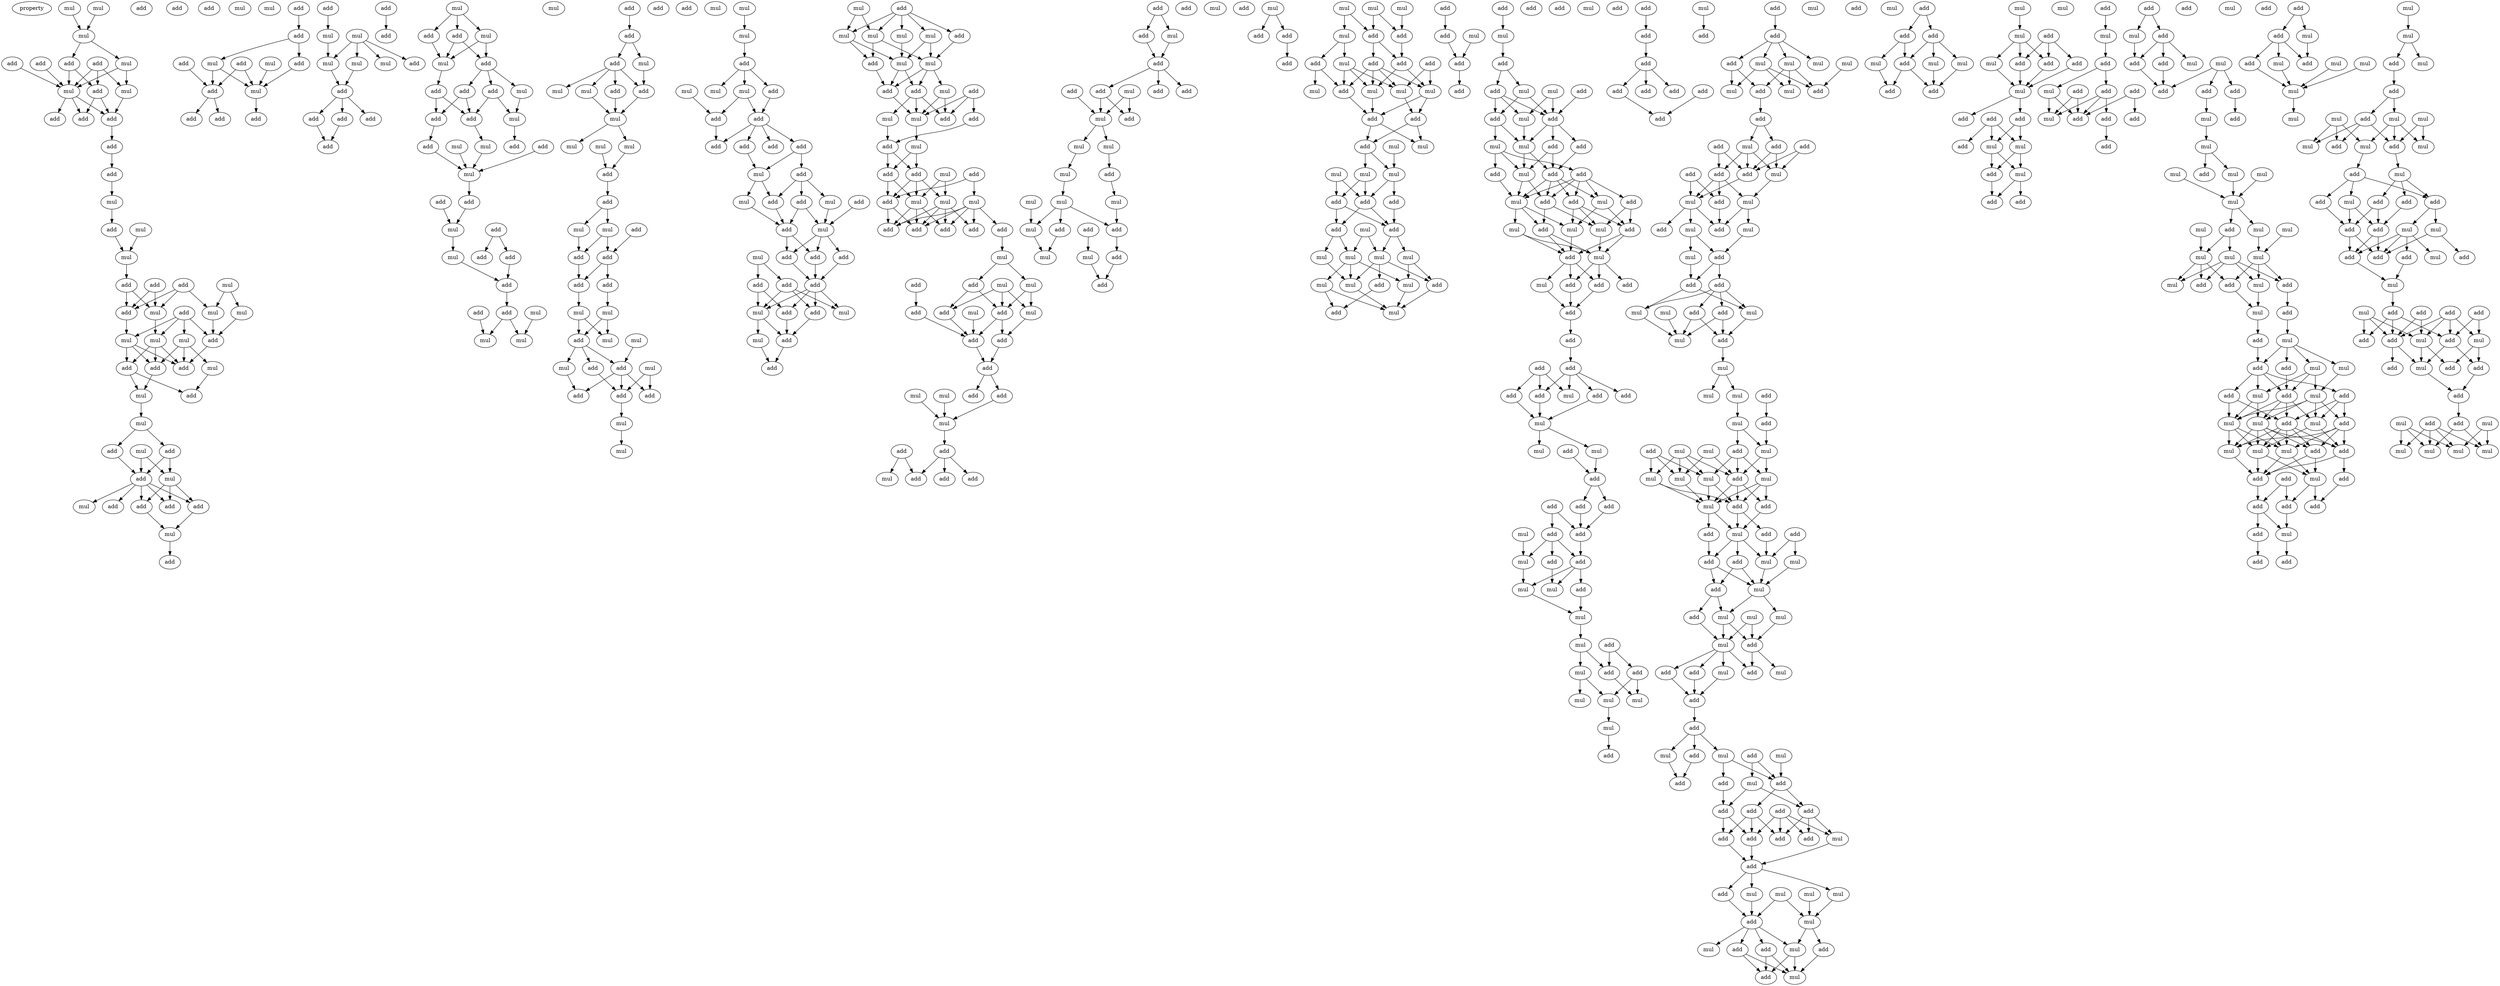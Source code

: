 digraph {
    node [fontcolor=black]
    property [mul=2,lf=1.6]
    0 [ label = mul ];
    1 [ label = mul ];
    2 [ label = mul ];
    3 [ label = add ];
    4 [ label = mul ];
    5 [ label = add ];
    6 [ label = add ];
    7 [ label = add ];
    8 [ label = mul ];
    9 [ label = mul ];
    10 [ label = add ];
    11 [ label = add ];
    12 [ label = add ];
    13 [ label = add ];
    14 [ label = add ];
    15 [ label = add ];
    16 [ label = add ];
    17 [ label = add ];
    18 [ label = add ];
    19 [ label = mul ];
    20 [ label = add ];
    21 [ label = mul ];
    22 [ label = mul ];
    23 [ label = mul ];
    24 [ label = add ];
    25 [ label = mul ];
    26 [ label = add ];
    27 [ label = add ];
    28 [ label = mul ];
    29 [ label = add ];
    30 [ label = mul ];
    31 [ label = add ];
    32 [ label = mul ];
    33 [ label = mul ];
    34 [ label = add ];
    35 [ label = mul ];
    36 [ label = mul ];
    37 [ label = mul ];
    38 [ label = add ];
    39 [ label = add ];
    40 [ label = add ];
    41 [ label = mul ];
    42 [ label = add ];
    43 [ label = mul ];
    44 [ label = add ];
    45 [ label = add ];
    46 [ label = mul ];
    47 [ label = mul ];
    48 [ label = add ];
    49 [ label = add ];
    50 [ label = add ];
    51 [ label = add ];
    52 [ label = mul ];
    53 [ label = add ];
    54 [ label = mul ];
    55 [ label = add ];
    56 [ label = mul ];
    57 [ label = add ];
    58 [ label = add ];
    59 [ label = add ];
    60 [ label = add ];
    61 [ label = mul ];
    62 [ label = mul ];
    63 [ label = add ];
    64 [ label = add ];
    65 [ label = mul ];
    66 [ label = add ];
    67 [ label = add ];
    68 [ label = add ];
    69 [ label = add ];
    70 [ label = mul ];
    71 [ label = mul ];
    72 [ label = mul ];
    73 [ label = mul ];
    74 [ label = mul ];
    75 [ label = add ];
    76 [ label = add ];
    77 [ label = add ];
    78 [ label = add ];
    79 [ label = add ];
    80 [ label = add ];
    81 [ label = add ];
    82 [ label = mul ];
    83 [ label = add ];
    84 [ label = mul ];
    85 [ label = add ];
    86 [ label = mul ];
    87 [ label = add ];
    88 [ label = add ];
    89 [ label = mul ];
    90 [ label = add ];
    91 [ label = add ];
    92 [ label = add ];
    93 [ label = mul ];
    94 [ label = add ];
    95 [ label = mul ];
    96 [ label = add ];
    97 [ label = add ];
    98 [ label = mul ];
    99 [ label = add ];
    100 [ label = add ];
    101 [ label = mul ];
    102 [ label = mul ];
    103 [ label = add ];
    104 [ label = add ];
    105 [ label = mul ];
    106 [ label = add ];
    107 [ label = add ];
    108 [ label = add ];
    109 [ label = mul ];
    110 [ label = add ];
    111 [ label = add ];
    112 [ label = add ];
    113 [ label = mul ];
    114 [ label = mul ];
    115 [ label = mul ];
    116 [ label = add ];
    117 [ label = add ];
    118 [ label = add ];
    119 [ label = mul ];
    120 [ label = add ];
    121 [ label = add ];
    122 [ label = mul ];
    123 [ label = mul ];
    124 [ label = mul ];
    125 [ label = mul ];
    126 [ label = mul ];
    127 [ label = mul ];
    128 [ label = add ];
    129 [ label = add ];
    130 [ label = add ];
    131 [ label = mul ];
    132 [ label = add ];
    133 [ label = mul ];
    134 [ label = add ];
    135 [ label = add ];
    136 [ label = add ];
    137 [ label = add ];
    138 [ label = mul ];
    139 [ label = mul ];
    140 [ label = add ];
    141 [ label = mul ];
    142 [ label = mul ];
    143 [ label = mul ];
    144 [ label = add ];
    145 [ label = mul ];
    146 [ label = add ];
    147 [ label = add ];
    148 [ label = add ];
    149 [ label = add ];
    150 [ label = mul ];
    151 [ label = mul ];
    152 [ label = add ];
    153 [ label = mul ];
    154 [ label = mul ];
    155 [ label = mul ];
    156 [ label = add ];
    157 [ label = mul ];
    158 [ label = mul ];
    159 [ label = mul ];
    160 [ label = add ];
    161 [ label = add ];
    162 [ label = add ];
    163 [ label = add ];
    164 [ label = add ];
    165 [ label = add ];
    166 [ label = add ];
    167 [ label = mul ];
    168 [ label = add ];
    169 [ label = add ];
    170 [ label = add ];
    171 [ label = mul ];
    172 [ label = mul ];
    173 [ label = add ];
    174 [ label = add ];
    175 [ label = mul ];
    176 [ label = add ];
    177 [ label = add ];
    178 [ label = add ];
    179 [ label = mul ];
    180 [ label = add ];
    181 [ label = add ];
    182 [ label = add ];
    183 [ label = add ];
    184 [ label = add ];
    185 [ label = mul ];
    186 [ label = mul ];
    187 [ label = mul ];
    188 [ label = add ];
    189 [ label = add ];
    190 [ label = mul ];
    191 [ label = add ];
    192 [ label = mul ];
    193 [ label = mul ];
    194 [ label = add ];
    195 [ label = mul ];
    196 [ label = mul ];
    197 [ label = mul ];
    198 [ label = add ];
    199 [ label = mul ];
    200 [ label = add ];
    201 [ label = add ];
    202 [ label = add ];
    203 [ label = mul ];
    204 [ label = mul ];
    205 [ label = mul ];
    206 [ label = add ];
    207 [ label = add ];
    208 [ label = add ];
    209 [ label = mul ];
    210 [ label = add ];
    211 [ label = mul ];
    212 [ label = add ];
    213 [ label = add ];
    214 [ label = mul ];
    215 [ label = mul ];
    216 [ label = mul ];
    217 [ label = add ];
    218 [ label = add ];
    219 [ label = add ];
    220 [ label = add ];
    221 [ label = add ];
    222 [ label = add ];
    223 [ label = mul ];
    224 [ label = mul ];
    225 [ label = add ];
    226 [ label = mul ];
    227 [ label = add ];
    228 [ label = add ];
    229 [ label = add ];
    230 [ label = add ];
    231 [ label = mul ];
    232 [ label = mul ];
    233 [ label = add ];
    234 [ label = add ];
    235 [ label = add ];
    236 [ label = mul ];
    237 [ label = add ];
    238 [ label = mul ];
    239 [ label = add ];
    240 [ label = mul ];
    241 [ label = add ];
    242 [ label = add ];
    243 [ label = mul ];
    244 [ label = add ];
    245 [ label = add ];
    246 [ label = add ];
    247 [ label = add ];
    248 [ label = add ];
    249 [ label = mul ];
    250 [ label = add ];
    251 [ label = add ];
    252 [ label = add ];
    253 [ label = add ];
    254 [ label = mul ];
    255 [ label = add ];
    256 [ label = mul ];
    257 [ label = add ];
    258 [ label = mul ];
    259 [ label = add ];
    260 [ label = mul ];
    261 [ label = mul ];
    262 [ label = add ];
    263 [ label = mul ];
    264 [ label = mul ];
    265 [ label = mul ];
    266 [ label = mul ];
    267 [ label = mul ];
    268 [ label = add ];
    269 [ label = add ];
    270 [ label = add ];
    271 [ label = mul ];
    272 [ label = add ];
    273 [ label = mul ];
    274 [ label = add ];
    275 [ label = add ];
    276 [ label = mul ];
    277 [ label = add ];
    278 [ label = add ];
    279 [ label = add ];
    280 [ label = mul ];
    281 [ label = mul ];
    282 [ label = mul ];
    283 [ label = mul ];
    284 [ label = add ];
    285 [ label = add ];
    286 [ label = add ];
    287 [ label = add ];
    288 [ label = mul ];
    289 [ label = add ];
    290 [ label = add ];
    291 [ label = mul ];
    292 [ label = mul ];
    293 [ label = mul ];
    294 [ label = add ];
    295 [ label = mul ];
    296 [ label = add ];
    297 [ label = add ];
    298 [ label = mul ];
    299 [ label = mul ];
    300 [ label = add ];
    301 [ label = mul ];
    302 [ label = mul ];
    303 [ label = mul ];
    304 [ label = add ];
    305 [ label = add ];
    306 [ label = add ];
    307 [ label = add ];
    308 [ label = add ];
    309 [ label = mul ];
    310 [ label = mul ];
    311 [ label = mul ];
    312 [ label = mul ];
    313 [ label = mul ];
    314 [ label = add ];
    315 [ label = mul ];
    316 [ label = add ];
    317 [ label = mul ];
    318 [ label = mul ];
    319 [ label = add ];
    320 [ label = mul ];
    321 [ label = add ];
    322 [ label = add ];
    323 [ label = mul ];
    324 [ label = add ];
    325 [ label = add ];
    326 [ label = add ];
    327 [ label = mul ];
    328 [ label = add ];
    329 [ label = add ];
    330 [ label = add ];
    331 [ label = mul ];
    332 [ label = mul ];
    333 [ label = add ];
    334 [ label = add ];
    335 [ label = add ];
    336 [ label = mul ];
    337 [ label = add ];
    338 [ label = mul ];
    339 [ label = mul ];
    340 [ label = add ];
    341 [ label = add ];
    342 [ label = add ];
    343 [ label = add ];
    344 [ label = mul ];
    345 [ label = add ];
    346 [ label = add ];
    347 [ label = add ];
    348 [ label = mul ];
    349 [ label = mul ];
    350 [ label = add ];
    351 [ label = add ];
    352 [ label = mul ];
    353 [ label = mul ];
    354 [ label = mul ];
    355 [ label = mul ];
    356 [ label = add ];
    357 [ label = add ];
    358 [ label = add ];
    359 [ label = mul ];
    360 [ label = add ];
    361 [ label = add ];
    362 [ label = add ];
    363 [ label = add ];
    364 [ label = add ];
    365 [ label = add ];
    366 [ label = add ];
    367 [ label = add ];
    368 [ label = mul ];
    369 [ label = add ];
    370 [ label = mul ];
    371 [ label = add ];
    372 [ label = add ];
    373 [ label = mul ];
    374 [ label = mul ];
    375 [ label = mul ];
    376 [ label = add ];
    377 [ label = add ];
    378 [ label = add ];
    379 [ label = add ];
    380 [ label = add ];
    381 [ label = mul ];
    382 [ label = add ];
    383 [ label = mul ];
    384 [ label = add ];
    385 [ label = add ];
    386 [ label = add ];
    387 [ label = mul ];
    388 [ label = mul ];
    389 [ label = mul ];
    390 [ label = mul ];
    391 [ label = add ];
    392 [ label = mul ];
    393 [ label = add ];
    394 [ label = add ];
    395 [ label = mul ];
    396 [ label = mul ];
    397 [ label = mul ];
    398 [ label = add ];
    399 [ label = add ];
    400 [ label = mul ];
    401 [ label = add ];
    402 [ label = add ];
    403 [ label = add ];
    404 [ label = mul ];
    405 [ label = add ];
    406 [ label = add ];
    407 [ label = add ];
    408 [ label = add ];
    409 [ label = add ];
    410 [ label = add ];
    411 [ label = add ];
    412 [ label = add ];
    413 [ label = mul ];
    414 [ label = mul ];
    415 [ label = add ];
    416 [ label = mul ];
    417 [ label = mul ];
    418 [ label = add ];
    419 [ label = mul ];
    420 [ label = mul ];
    421 [ label = mul ];
    422 [ label = add ];
    423 [ label = add ];
    424 [ label = mul ];
    425 [ label = add ];
    426 [ label = add ];
    427 [ label = add ];
    428 [ label = add ];
    429 [ label = add ];
    430 [ label = mul ];
    431 [ label = add ];
    432 [ label = mul ];
    433 [ label = add ];
    434 [ label = mul ];
    435 [ label = add ];
    436 [ label = add ];
    437 [ label = mul ];
    438 [ label = mul ];
    439 [ label = add ];
    440 [ label = mul ];
    441 [ label = add ];
    442 [ label = add ];
    443 [ label = mul ];
    444 [ label = add ];
    445 [ label = mul ];
    446 [ label = add ];
    447 [ label = mul ];
    448 [ label = mul ];
    449 [ label = add ];
    450 [ label = mul ];
    451 [ label = add ];
    452 [ label = mul ];
    453 [ label = mul ];
    454 [ label = mul ];
    455 [ label = add ];
    456 [ label = mul ];
    457 [ label = mul ];
    458 [ label = mul ];
    459 [ label = add ];
    460 [ label = add ];
    461 [ label = mul ];
    462 [ label = mul ];
    463 [ label = add ];
    464 [ label = mul ];
    465 [ label = mul ];
    466 [ label = add ];
    467 [ label = mul ];
    468 [ label = add ];
    469 [ label = add ];
    470 [ label = add ];
    471 [ label = mul ];
    472 [ label = add ];
    473 [ label = mul ];
    474 [ label = add ];
    475 [ label = mul ];
    476 [ label = add ];
    477 [ label = mul ];
    478 [ label = add ];
    479 [ label = mul ];
    480 [ label = add ];
    481 [ label = add ];
    482 [ label = mul ];
    483 [ label = mul ];
    484 [ label = mul ];
    485 [ label = add ];
    486 [ label = add ];
    487 [ label = mul ];
    488 [ label = mul ];
    489 [ label = add ];
    490 [ label = add ];
    491 [ label = add ];
    492 [ label = add ];
    493 [ label = mul ];
    494 [ label = add ];
    495 [ label = add ];
    496 [ label = mul ];
    497 [ label = mul ];
    498 [ label = mul ];
    499 [ label = add ];
    500 [ label = add ];
    501 [ label = add ];
    502 [ label = add ];
    503 [ label = add ];
    504 [ label = add ];
    505 [ label = add ];
    506 [ label = add ];
    507 [ label = add ];
    508 [ label = mul ];
    509 [ label = add ];
    510 [ label = add ];
    511 [ label = add ];
    512 [ label = mul ];
    513 [ label = mul ];
    514 [ label = mul ];
    515 [ label = mul ];
    516 [ label = add ];
    517 [ label = mul ];
    518 [ label = add ];
    519 [ label = mul ];
    520 [ label = add ];
    521 [ label = add ];
    522 [ label = mul ];
    523 [ label = add ];
    524 [ label = add ];
    525 [ label = mul ];
    526 [ label = mul ];
    527 [ label = add ];
    528 [ label = add ];
    529 [ label = add ];
    530 [ label = mul ];
    531 [ label = mul ];
    532 [ label = add ];
    533 [ label = mul ];
    534 [ label = add ];
    535 [ label = add ];
    536 [ label = mul ];
    537 [ label = add ];
    538 [ label = mul ];
    539 [ label = mul ];
    540 [ label = mul ];
    541 [ label = add ];
    542 [ label = add ];
    543 [ label = add ];
    544 [ label = mul ];
    545 [ label = add ];
    546 [ label = add ];
    547 [ label = add ];
    548 [ label = add ];
    549 [ label = mul ];
    550 [ label = mul ];
    551 [ label = add ];
    552 [ label = mul ];
    553 [ label = add ];
    554 [ label = add ];
    555 [ label = add ];
    556 [ label = mul ];
    557 [ label = add ];
    558 [ label = add ];
    559 [ label = mul ];
    560 [ label = add ];
    561 [ label = add ];
    562 [ label = add ];
    563 [ label = add ];
    564 [ label = mul ];
    565 [ label = add ];
    566 [ label = add ];
    567 [ label = add ];
    568 [ label = mul ];
    569 [ label = add ];
    570 [ label = add ];
    571 [ label = add ];
    572 [ label = mul ];
    573 [ label = mul ];
    574 [ label = add ];
    575 [ label = add ];
    576 [ label = add ];
    577 [ label = mul ];
    578 [ label = add ];
    579 [ label = mul ];
    580 [ label = mul ];
    581 [ label = mul ];
    582 [ label = add ];
    583 [ label = mul ];
    584 [ label = mul ];
    585 [ label = mul ];
    586 [ label = mul ];
    587 [ label = add ];
    588 [ label = mul ];
    589 [ label = add ];
    590 [ label = mul ];
    591 [ label = mul ];
    592 [ label = mul ];
    593 [ label = add ];
    594 [ label = mul ];
    595 [ label = mul ];
    596 [ label = add ];
    597 [ label = add ];
    598 [ label = mul ];
    599 [ label = add ];
    600 [ label = add ];
    601 [ label = mul ];
    602 [ label = mul ];
    603 [ label = mul ];
    604 [ label = mul ];
    605 [ label = add ];
    606 [ label = add ];
    607 [ label = mul ];
    608 [ label = mul ];
    609 [ label = add ];
    610 [ label = add ];
    611 [ label = add ];
    612 [ label = mul ];
    613 [ label = add ];
    614 [ label = mul ];
    615 [ label = add ];
    616 [ label = mul ];
    617 [ label = mul ];
    618 [ label = mul ];
    619 [ label = add ];
    620 [ label = mul ];
    621 [ label = add ];
    622 [ label = add ];
    623 [ label = mul ];
    624 [ label = add ];
    625 [ label = add ];
    626 [ label = add ];
    627 [ label = add ];
    628 [ label = add ];
    629 [ label = mul ];
    630 [ label = add ];
    631 [ label = add ];
    632 [ label = add ];
    633 [ label = add ];
    634 [ label = add ];
    635 [ label = add ];
    636 [ label = mul ];
    637 [ label = add ];
    638 [ label = mul ];
    639 [ label = mul ];
    640 [ label = add ];
    641 [ label = mul ];
    642 [ label = mul ];
    643 [ label = mul ];
    644 [ label = mul ];
    645 [ label = mul ];
    646 [ label = add ];
    647 [ label = mul ];
    648 [ label = add ];
    649 [ label = mul ];
    650 [ label = add ];
    651 [ label = mul ];
    652 [ label = mul ];
    653 [ label = mul ];
    654 [ label = mul ];
    655 [ label = add ];
    656 [ label = add ];
    657 [ label = mul ];
    658 [ label = add ];
    659 [ label = mul ];
    660 [ label = add ];
    661 [ label = add ];
    662 [ label = add ];
    663 [ label = add ];
    664 [ label = mul ];
    665 [ label = mul ];
    666 [ label = add ];
    667 [ label = mul ];
    668 [ label = add ];
    669 [ label = add ];
    670 [ label = add ];
    671 [ label = add ];
    672 [ label = mul ];
    673 [ label = add ];
    674 [ label = mul ];
    675 [ label = mul ];
    676 [ label = add ];
    677 [ label = add ];
    678 [ label = add ];
    679 [ label = add ];
    680 [ label = add ];
    681 [ label = mul ];
    682 [ label = mul ];
    683 [ label = add ];
    684 [ label = add ];
    685 [ label = mul ];
    686 [ label = add ];
    687 [ label = add ];
    688 [ label = add ];
    689 [ label = add ];
    690 [ label = mul ];
    691 [ label = mul ];
    692 [ label = add ];
    693 [ label = add ];
    694 [ label = mul ];
    695 [ label = mul ];
    696 [ label = mul ];
    697 [ label = mul ];
    0 -> 2 [ name = 0 ];
    1 -> 2 [ name = 1 ];
    2 -> 4 [ name = 2 ];
    2 -> 7 [ name = 3 ];
    3 -> 9 [ name = 4 ];
    4 -> 8 [ name = 5 ];
    4 -> 9 [ name = 6 ];
    5 -> 8 [ name = 7 ];
    5 -> 9 [ name = 8 ];
    5 -> 10 [ name = 9 ];
    6 -> 9 [ name = 10 ];
    7 -> 9 [ name = 11 ];
    7 -> 10 [ name = 12 ];
    8 -> 13 [ name = 13 ];
    9 -> 11 [ name = 14 ];
    9 -> 12 [ name = 15 ];
    9 -> 13 [ name = 16 ];
    10 -> 11 [ name = 17 ];
    10 -> 13 [ name = 18 ];
    13 -> 17 [ name = 19 ];
    17 -> 18 [ name = 20 ];
    18 -> 19 [ name = 21 ];
    19 -> 20 [ name = 22 ];
    20 -> 23 [ name = 23 ];
    21 -> 23 [ name = 24 ];
    23 -> 27 [ name = 25 ];
    24 -> 28 [ name = 26 ];
    24 -> 29 [ name = 27 ];
    25 -> 30 [ name = 28 ];
    25 -> 32 [ name = 29 ];
    26 -> 28 [ name = 30 ];
    26 -> 29 [ name = 31 ];
    26 -> 30 [ name = 32 ];
    27 -> 28 [ name = 33 ];
    27 -> 29 [ name = 34 ];
    28 -> 33 [ name = 35 ];
    29 -> 36 [ name = 36 ];
    30 -> 34 [ name = 37 ];
    31 -> 33 [ name = 38 ];
    31 -> 34 [ name = 39 ];
    31 -> 35 [ name = 40 ];
    31 -> 36 [ name = 41 ];
    32 -> 34 [ name = 42 ];
    33 -> 38 [ name = 43 ];
    33 -> 39 [ name = 44 ];
    33 -> 40 [ name = 45 ];
    34 -> 38 [ name = 46 ];
    35 -> 37 [ name = 47 ];
    35 -> 38 [ name = 48 ];
    35 -> 40 [ name = 49 ];
    36 -> 38 [ name = 50 ];
    36 -> 39 [ name = 51 ];
    36 -> 40 [ name = 52 ];
    37 -> 42 [ name = 53 ];
    39 -> 41 [ name = 54 ];
    39 -> 42 [ name = 55 ];
    40 -> 41 [ name = 56 ];
    41 -> 43 [ name = 57 ];
    43 -> 44 [ name = 58 ];
    43 -> 45 [ name = 59 ];
    44 -> 48 [ name = 60 ];
    45 -> 47 [ name = 61 ];
    45 -> 48 [ name = 62 ];
    46 -> 47 [ name = 63 ];
    46 -> 48 [ name = 64 ];
    47 -> 49 [ name = 65 ];
    47 -> 51 [ name = 66 ];
    47 -> 53 [ name = 67 ];
    48 -> 49 [ name = 68 ];
    48 -> 50 [ name = 69 ];
    48 -> 51 [ name = 70 ];
    48 -> 52 [ name = 71 ];
    48 -> 53 [ name = 72 ];
    49 -> 54 [ name = 73 ];
    53 -> 54 [ name = 74 ];
    54 -> 55 [ name = 75 ];
    57 -> 58 [ name = 76 ];
    58 -> 62 [ name = 77 ];
    58 -> 63 [ name = 78 ];
    59 -> 64 [ name = 79 ];
    60 -> 64 [ name = 80 ];
    60 -> 65 [ name = 81 ];
    61 -> 65 [ name = 82 ];
    62 -> 64 [ name = 83 ];
    62 -> 65 [ name = 84 ];
    63 -> 65 [ name = 85 ];
    64 -> 67 [ name = 86 ];
    64 -> 68 [ name = 87 ];
    65 -> 66 [ name = 88 ];
    69 -> 71 [ name = 89 ];
    70 -> 72 [ name = 90 ];
    70 -> 73 [ name = 91 ];
    70 -> 74 [ name = 92 ];
    70 -> 75 [ name = 93 ];
    71 -> 73 [ name = 94 ];
    72 -> 76 [ name = 95 ];
    73 -> 76 [ name = 96 ];
    76 -> 77 [ name = 97 ];
    76 -> 78 [ name = 98 ];
    76 -> 79 [ name = 99 ];
    77 -> 80 [ name = 100 ];
    78 -> 80 [ name = 101 ];
    81 -> 83 [ name = 102 ];
    82 -> 85 [ name = 103 ];
    82 -> 86 [ name = 104 ];
    82 -> 87 [ name = 105 ];
    85 -> 88 [ name = 106 ];
    85 -> 89 [ name = 107 ];
    86 -> 88 [ name = 108 ];
    86 -> 89 [ name = 109 ];
    87 -> 89 [ name = 110 ];
    88 -> 90 [ name = 111 ];
    88 -> 91 [ name = 112 ];
    88 -> 93 [ name = 113 ];
    89 -> 92 [ name = 114 ];
    90 -> 94 [ name = 115 ];
    90 -> 96 [ name = 116 ];
    91 -> 95 [ name = 117 ];
    91 -> 96 [ name = 118 ];
    92 -> 94 [ name = 119 ];
    92 -> 96 [ name = 120 ];
    93 -> 95 [ name = 121 ];
    94 -> 97 [ name = 122 ];
    95 -> 99 [ name = 123 ];
    96 -> 98 [ name = 124 ];
    97 -> 102 [ name = 125 ];
    98 -> 102 [ name = 126 ];
    100 -> 102 [ name = 127 ];
    101 -> 102 [ name = 128 ];
    102 -> 104 [ name = 129 ];
    103 -> 105 [ name = 130 ];
    104 -> 105 [ name = 131 ];
    105 -> 109 [ name = 132 ];
    106 -> 107 [ name = 133 ];
    106 -> 108 [ name = 134 ];
    107 -> 110 [ name = 135 ];
    109 -> 110 [ name = 136 ];
    110 -> 111 [ name = 137 ];
    111 -> 114 [ name = 138 ];
    111 -> 115 [ name = 139 ];
    112 -> 114 [ name = 140 ];
    113 -> 115 [ name = 141 ];
    116 -> 117 [ name = 142 ];
    117 -> 118 [ name = 143 ];
    117 -> 119 [ name = 144 ];
    118 -> 120 [ name = 145 ];
    118 -> 121 [ name = 146 ];
    118 -> 122 [ name = 147 ];
    118 -> 123 [ name = 148 ];
    119 -> 120 [ name = 149 ];
    120 -> 124 [ name = 150 ];
    121 -> 124 [ name = 151 ];
    123 -> 124 [ name = 152 ];
    124 -> 125 [ name = 153 ];
    124 -> 127 [ name = 154 ];
    126 -> 128 [ name = 155 ];
    127 -> 128 [ name = 156 ];
    128 -> 130 [ name = 157 ];
    130 -> 131 [ name = 158 ];
    130 -> 133 [ name = 159 ];
    131 -> 134 [ name = 160 ];
    132 -> 135 [ name = 161 ];
    133 -> 134 [ name = 162 ];
    133 -> 135 [ name = 163 ];
    134 -> 136 [ name = 164 ];
    135 -> 136 [ name = 165 ];
    135 -> 137 [ name = 166 ];
    136 -> 138 [ name = 167 ];
    137 -> 139 [ name = 168 ];
    138 -> 140 [ name = 169 ];
    138 -> 141 [ name = 170 ];
    139 -> 140 [ name = 171 ];
    139 -> 141 [ name = 172 ];
    140 -> 144 [ name = 173 ];
    140 -> 145 [ name = 174 ];
    140 -> 146 [ name = 175 ];
    142 -> 146 [ name = 176 ];
    143 -> 147 [ name = 177 ];
    143 -> 148 [ name = 178 ];
    144 -> 148 [ name = 179 ];
    145 -> 149 [ name = 180 ];
    146 -> 147 [ name = 181 ];
    146 -> 148 [ name = 182 ];
    146 -> 149 [ name = 183 ];
    148 -> 150 [ name = 184 ];
    150 -> 151 [ name = 185 ];
    154 -> 155 [ name = 186 ];
    155 -> 156 [ name = 187 ];
    156 -> 158 [ name = 188 ];
    156 -> 159 [ name = 189 ];
    156 -> 160 [ name = 190 ];
    157 -> 161 [ name = 191 ];
    158 -> 161 [ name = 192 ];
    158 -> 162 [ name = 193 ];
    160 -> 162 [ name = 194 ];
    161 -> 166 [ name = 195 ];
    162 -> 163 [ name = 196 ];
    162 -> 164 [ name = 197 ];
    162 -> 165 [ name = 198 ];
    162 -> 166 [ name = 199 ];
    164 -> 167 [ name = 200 ];
    165 -> 167 [ name = 201 ];
    165 -> 168 [ name = 202 ];
    167 -> 169 [ name = 203 ];
    167 -> 172 [ name = 204 ];
    168 -> 169 [ name = 205 ];
    168 -> 171 [ name = 206 ];
    168 -> 173 [ name = 207 ];
    169 -> 174 [ name = 208 ];
    170 -> 175 [ name = 209 ];
    171 -> 175 [ name = 210 ];
    172 -> 174 [ name = 211 ];
    173 -> 174 [ name = 212 ];
    173 -> 175 [ name = 213 ];
    174 -> 177 [ name = 214 ];
    174 -> 178 [ name = 215 ];
    175 -> 176 [ name = 216 ];
    175 -> 177 [ name = 217 ];
    175 -> 178 [ name = 218 ];
    176 -> 182 [ name = 219 ];
    177 -> 182 [ name = 220 ];
    178 -> 182 [ name = 221 ];
    179 -> 180 [ name = 222 ];
    179 -> 181 [ name = 223 ];
    180 -> 184 [ name = 224 ];
    180 -> 185 [ name = 225 ];
    180 -> 186 [ name = 226 ];
    181 -> 183 [ name = 227 ];
    181 -> 186 [ name = 228 ];
    182 -> 183 [ name = 229 ];
    182 -> 184 [ name = 230 ];
    182 -> 185 [ name = 231 ];
    182 -> 186 [ name = 232 ];
    183 -> 188 [ name = 233 ];
    184 -> 188 [ name = 234 ];
    186 -> 187 [ name = 235 ];
    186 -> 188 [ name = 236 ];
    187 -> 189 [ name = 237 ];
    188 -> 189 [ name = 238 ];
    190 -> 192 [ name = 239 ];
    190 -> 193 [ name = 240 ];
    191 -> 192 [ name = 241 ];
    191 -> 193 [ name = 242 ];
    191 -> 194 [ name = 243 ];
    191 -> 195 [ name = 244 ];
    191 -> 196 [ name = 245 ];
    192 -> 197 [ name = 246 ];
    192 -> 198 [ name = 247 ];
    193 -> 198 [ name = 248 ];
    193 -> 199 [ name = 249 ];
    194 -> 199 [ name = 250 ];
    195 -> 197 [ name = 251 ];
    195 -> 199 [ name = 252 ];
    196 -> 197 [ name = 253 ];
    197 -> 200 [ name = 254 ];
    197 -> 202 [ name = 255 ];
    198 -> 202 [ name = 256 ];
    199 -> 200 [ name = 257 ];
    199 -> 202 [ name = 258 ];
    199 -> 203 [ name = 259 ];
    200 -> 204 [ name = 260 ];
    200 -> 205 [ name = 261 ];
    200 -> 207 [ name = 262 ];
    201 -> 205 [ name = 263 ];
    201 -> 206 [ name = 264 ];
    201 -> 207 [ name = 265 ];
    202 -> 205 [ name = 266 ];
    203 -> 205 [ name = 267 ];
    203 -> 207 [ name = 268 ];
    204 -> 208 [ name = 269 ];
    205 -> 209 [ name = 270 ];
    206 -> 208 [ name = 271 ];
    208 -> 212 [ name = 272 ];
    208 -> 213 [ name = 273 ];
    209 -> 212 [ name = 274 ];
    209 -> 213 [ name = 275 ];
    210 -> 216 [ name = 276 ];
    210 -> 217 [ name = 277 ];
    211 -> 214 [ name = 278 ];
    211 -> 215 [ name = 279 ];
    212 -> 214 [ name = 280 ];
    212 -> 215 [ name = 281 ];
    212 -> 217 [ name = 282 ];
    213 -> 214 [ name = 283 ];
    213 -> 217 [ name = 284 ];
    214 -> 219 [ name = 285 ];
    214 -> 221 [ name = 286 ];
    214 -> 222 [ name = 287 ];
    215 -> 218 [ name = 288 ];
    215 -> 219 [ name = 289 ];
    215 -> 221 [ name = 290 ];
    215 -> 222 [ name = 291 ];
    216 -> 218 [ name = 292 ];
    216 -> 219 [ name = 293 ];
    216 -> 220 [ name = 294 ];
    216 -> 221 [ name = 295 ];
    216 -> 222 [ name = 296 ];
    217 -> 219 [ name = 297 ];
    217 -> 222 [ name = 298 ];
    220 -> 223 [ name = 299 ];
    223 -> 224 [ name = 300 ];
    223 -> 227 [ name = 301 ];
    224 -> 230 [ name = 302 ];
    224 -> 231 [ name = 303 ];
    225 -> 228 [ name = 304 ];
    226 -> 229 [ name = 305 ];
    226 -> 230 [ name = 306 ];
    226 -> 231 [ name = 307 ];
    227 -> 229 [ name = 308 ];
    227 -> 230 [ name = 309 ];
    228 -> 234 [ name = 310 ];
    229 -> 234 [ name = 311 ];
    230 -> 233 [ name = 312 ];
    230 -> 234 [ name = 313 ];
    231 -> 233 [ name = 314 ];
    232 -> 234 [ name = 315 ];
    233 -> 235 [ name = 316 ];
    234 -> 235 [ name = 317 ];
    235 -> 237 [ name = 318 ];
    235 -> 239 [ name = 319 ];
    236 -> 240 [ name = 320 ];
    238 -> 240 [ name = 321 ];
    239 -> 240 [ name = 322 ];
    240 -> 242 [ name = 323 ];
    241 -> 243 [ name = 324 ];
    241 -> 246 [ name = 325 ];
    242 -> 245 [ name = 326 ];
    242 -> 246 [ name = 327 ];
    242 -> 247 [ name = 328 ];
    244 -> 248 [ name = 329 ];
    244 -> 249 [ name = 330 ];
    248 -> 250 [ name = 331 ];
    249 -> 250 [ name = 332 ];
    250 -> 251 [ name = 333 ];
    250 -> 252 [ name = 334 ];
    250 -> 255 [ name = 335 ];
    252 -> 256 [ name = 336 ];
    252 -> 257 [ name = 337 ];
    253 -> 256 [ name = 338 ];
    254 -> 256 [ name = 339 ];
    254 -> 257 [ name = 340 ];
    256 -> 258 [ name = 341 ];
    256 -> 260 [ name = 342 ];
    258 -> 263 [ name = 343 ];
    260 -> 262 [ name = 344 ];
    262 -> 265 [ name = 345 ];
    263 -> 264 [ name = 346 ];
    264 -> 267 [ name = 347 ];
    264 -> 268 [ name = 348 ];
    264 -> 269 [ name = 349 ];
    265 -> 269 [ name = 350 ];
    266 -> 267 [ name = 351 ];
    267 -> 271 [ name = 352 ];
    268 -> 271 [ name = 353 ];
    269 -> 272 [ name = 354 ];
    270 -> 273 [ name = 355 ];
    272 -> 275 [ name = 356 ];
    273 -> 275 [ name = 357 ];
    276 -> 277 [ name = 358 ];
    276 -> 278 [ name = 359 ];
    278 -> 279 [ name = 360 ];
    280 -> 283 [ name = 361 ];
    280 -> 284 [ name = 362 ];
    281 -> 285 [ name = 363 ];
    282 -> 284 [ name = 364 ];
    282 -> 285 [ name = 365 ];
    283 -> 288 [ name = 366 ];
    283 -> 290 [ name = 367 ];
    284 -> 287 [ name = 368 ];
    284 -> 289 [ name = 369 ];
    285 -> 287 [ name = 370 ];
    286 -> 293 [ name = 371 ];
    286 -> 295 [ name = 372 ];
    287 -> 291 [ name = 373 ];
    287 -> 295 [ name = 374 ];
    288 -> 291 [ name = 375 ];
    288 -> 293 [ name = 376 ];
    288 -> 294 [ name = 377 ];
    289 -> 291 [ name = 378 ];
    289 -> 293 [ name = 379 ];
    289 -> 294 [ name = 380 ];
    289 -> 295 [ name = 381 ];
    290 -> 292 [ name = 382 ];
    290 -> 294 [ name = 383 ];
    291 -> 297 [ name = 384 ];
    293 -> 296 [ name = 385 ];
    294 -> 297 [ name = 386 ];
    295 -> 296 [ name = 387 ];
    295 -> 297 [ name = 388 ];
    296 -> 298 [ name = 389 ];
    296 -> 300 [ name = 390 ];
    297 -> 298 [ name = 391 ];
    297 -> 300 [ name = 392 ];
    299 -> 301 [ name = 393 ];
    300 -> 301 [ name = 394 ];
    300 -> 302 [ name = 395 ];
    301 -> 304 [ name = 396 ];
    301 -> 306 [ name = 397 ];
    302 -> 305 [ name = 398 ];
    302 -> 306 [ name = 399 ];
    303 -> 305 [ name = 400 ];
    303 -> 306 [ name = 401 ];
    304 -> 307 [ name = 402 ];
    305 -> 307 [ name = 403 ];
    305 -> 308 [ name = 404 ];
    306 -> 307 [ name = 405 ];
    306 -> 308 [ name = 406 ];
    307 -> 311 [ name = 407 ];
    307 -> 313 [ name = 408 ];
    308 -> 310 [ name = 409 ];
    308 -> 312 [ name = 410 ];
    309 -> 312 [ name = 411 ];
    309 -> 313 [ name = 412 ];
    310 -> 318 [ name = 413 ];
    311 -> 315 [ name = 414 ];
    311 -> 316 [ name = 415 ];
    312 -> 315 [ name = 416 ];
    312 -> 317 [ name = 417 ];
    312 -> 318 [ name = 418 ];
    313 -> 314 [ name = 419 ];
    313 -> 316 [ name = 420 ];
    313 -> 318 [ name = 421 ];
    314 -> 319 [ name = 422 ];
    315 -> 320 [ name = 423 ];
    316 -> 320 [ name = 424 ];
    317 -> 319 [ name = 425 ];
    317 -> 320 [ name = 426 ];
    318 -> 320 [ name = 427 ];
    321 -> 322 [ name = 428 ];
    322 -> 324 [ name = 429 ];
    323 -> 324 [ name = 430 ];
    324 -> 326 [ name = 431 ];
    325 -> 327 [ name = 432 ];
    327 -> 328 [ name = 433 ];
    328 -> 330 [ name = 434 ];
    328 -> 331 [ name = 435 ];
    329 -> 334 [ name = 436 ];
    330 -> 334 [ name = 437 ];
    330 -> 335 [ name = 438 ];
    330 -> 336 [ name = 439 ];
    331 -> 334 [ name = 440 ];
    331 -> 335 [ name = 441 ];
    332 -> 334 [ name = 442 ];
    332 -> 336 [ name = 443 ];
    334 -> 337 [ name = 444 ];
    334 -> 338 [ name = 445 ];
    334 -> 340 [ name = 446 ];
    335 -> 338 [ name = 447 ];
    335 -> 339 [ name = 448 ];
    336 -> 338 [ name = 449 ];
    337 -> 343 [ name = 450 ];
    338 -> 343 [ name = 451 ];
    338 -> 344 [ name = 452 ];
    339 -> 341 [ name = 453 ];
    339 -> 342 [ name = 454 ];
    339 -> 344 [ name = 455 ];
    340 -> 343 [ name = 456 ];
    340 -> 344 [ name = 457 ];
    341 -> 345 [ name = 458 ];
    341 -> 346 [ name = 459 ];
    341 -> 347 [ name = 460 ];
    341 -> 348 [ name = 461 ];
    341 -> 349 [ name = 462 ];
    342 -> 348 [ name = 463 ];
    343 -> 345 [ name = 464 ];
    343 -> 346 [ name = 465 ];
    343 -> 348 [ name = 466 ];
    343 -> 349 [ name = 467 ];
    344 -> 345 [ name = 468 ];
    344 -> 348 [ name = 469 ];
    345 -> 351 [ name = 470 ];
    345 -> 352 [ name = 471 ];
    346 -> 350 [ name = 472 ];
    346 -> 352 [ name = 473 ];
    346 -> 354 [ name = 474 ];
    347 -> 350 [ name = 475 ];
    347 -> 352 [ name = 476 ];
    348 -> 351 [ name = 477 ];
    348 -> 353 [ name = 478 ];
    348 -> 354 [ name = 479 ];
    349 -> 350 [ name = 480 ];
    349 -> 354 [ name = 481 ];
    350 -> 355 [ name = 482 ];
    350 -> 356 [ name = 483 ];
    351 -> 355 [ name = 484 ];
    351 -> 356 [ name = 485 ];
    352 -> 355 [ name = 486 ];
    353 -> 355 [ name = 487 ];
    353 -> 356 [ name = 488 ];
    354 -> 356 [ name = 489 ];
    355 -> 357 [ name = 490 ];
    355 -> 358 [ name = 491 ];
    355 -> 360 [ name = 492 ];
    356 -> 358 [ name = 493 ];
    356 -> 359 [ name = 494 ];
    356 -> 360 [ name = 495 ];
    358 -> 361 [ name = 496 ];
    359 -> 361 [ name = 497 ];
    360 -> 361 [ name = 498 ];
    361 -> 362 [ name = 499 ];
    362 -> 363 [ name = 500 ];
    363 -> 366 [ name = 501 ];
    363 -> 367 [ name = 502 ];
    363 -> 368 [ name = 503 ];
    363 -> 369 [ name = 504 ];
    364 -> 365 [ name = 505 ];
    364 -> 367 [ name = 506 ];
    364 -> 368 [ name = 507 ];
    365 -> 370 [ name = 508 ];
    367 -> 370 [ name = 509 ];
    369 -> 370 [ name = 510 ];
    370 -> 373 [ name = 511 ];
    370 -> 374 [ name = 512 ];
    372 -> 376 [ name = 513 ];
    374 -> 376 [ name = 514 ];
    376 -> 378 [ name = 515 ];
    376 -> 379 [ name = 516 ];
    377 -> 380 [ name = 517 ];
    377 -> 382 [ name = 518 ];
    378 -> 380 [ name = 519 ];
    379 -> 380 [ name = 520 ];
    380 -> 384 [ name = 521 ];
    381 -> 383 [ name = 522 ];
    382 -> 383 [ name = 523 ];
    382 -> 384 [ name = 524 ];
    382 -> 385 [ name = 525 ];
    383 -> 388 [ name = 526 ];
    384 -> 386 [ name = 527 ];
    384 -> 387 [ name = 528 ];
    384 -> 388 [ name = 529 ];
    385 -> 387 [ name = 530 ];
    386 -> 389 [ name = 531 ];
    388 -> 389 [ name = 532 ];
    389 -> 390 [ name = 533 ];
    390 -> 392 [ name = 534 ];
    390 -> 393 [ name = 535 ];
    391 -> 393 [ name = 536 ];
    391 -> 394 [ name = 537 ];
    392 -> 396 [ name = 538 ];
    392 -> 397 [ name = 539 ];
    393 -> 395 [ name = 540 ];
    394 -> 395 [ name = 541 ];
    394 -> 397 [ name = 542 ];
    397 -> 400 [ name = 543 ];
    399 -> 402 [ name = 544 ];
    400 -> 401 [ name = 545 ];
    402 -> 403 [ name = 546 ];
    403 -> 407 [ name = 547 ];
    403 -> 408 [ name = 548 ];
    403 -> 409 [ name = 549 ];
    404 -> 406 [ name = 550 ];
    405 -> 410 [ name = 551 ];
    407 -> 410 [ name = 552 ];
    411 -> 412 [ name = 553 ];
    412 -> 414 [ name = 554 ];
    412 -> 415 [ name = 555 ];
    412 -> 416 [ name = 556 ];
    412 -> 417 [ name = 557 ];
    413 -> 418 [ name = 558 ];
    415 -> 419 [ name = 559 ];
    415 -> 422 [ name = 560 ];
    416 -> 418 [ name = 561 ];
    416 -> 419 [ name = 562 ];
    416 -> 421 [ name = 563 ];
    417 -> 418 [ name = 564 ];
    417 -> 421 [ name = 565 ];
    417 -> 422 [ name = 566 ];
    422 -> 423 [ name = 567 ];
    423 -> 424 [ name = 568 ];
    423 -> 425 [ name = 569 ];
    424 -> 428 [ name = 570 ];
    424 -> 429 [ name = 571 ];
    424 -> 430 [ name = 572 ];
    425 -> 429 [ name = 573 ];
    425 -> 430 [ name = 574 ];
    426 -> 429 [ name = 575 ];
    426 -> 430 [ name = 576 ];
    427 -> 428 [ name = 577 ];
    427 -> 429 [ name = 578 ];
    428 -> 432 [ name = 579 ];
    428 -> 433 [ name = 580 ];
    428 -> 434 [ name = 581 ];
    429 -> 434 [ name = 582 ];
    430 -> 432 [ name = 583 ];
    431 -> 433 [ name = 584 ];
    431 -> 434 [ name = 585 ];
    432 -> 435 [ name = 586 ];
    432 -> 438 [ name = 587 ];
    433 -> 435 [ name = 588 ];
    434 -> 435 [ name = 589 ];
    434 -> 436 [ name = 590 ];
    434 -> 437 [ name = 591 ];
    437 -> 439 [ name = 592 ];
    437 -> 440 [ name = 593 ];
    438 -> 439 [ name = 594 ];
    439 -> 441 [ name = 595 ];
    439 -> 442 [ name = 596 ];
    440 -> 441 [ name = 597 ];
    441 -> 445 [ name = 598 ];
    441 -> 447 [ name = 599 ];
    442 -> 444 [ name = 600 ];
    442 -> 445 [ name = 601 ];
    442 -> 446 [ name = 602 ];
    442 -> 447 [ name = 603 ];
    443 -> 448 [ name = 604 ];
    444 -> 448 [ name = 605 ];
    444 -> 449 [ name = 606 ];
    445 -> 448 [ name = 607 ];
    446 -> 448 [ name = 608 ];
    446 -> 449 [ name = 609 ];
    447 -> 449 [ name = 610 ];
    449 -> 450 [ name = 611 ];
    450 -> 452 [ name = 612 ];
    450 -> 453 [ name = 613 ];
    451 -> 455 [ name = 614 ];
    452 -> 454 [ name = 615 ];
    454 -> 457 [ name = 616 ];
    454 -> 460 [ name = 617 ];
    455 -> 457 [ name = 618 ];
    456 -> 462 [ name = 619 ];
    456 -> 463 [ name = 620 ];
    457 -> 461 [ name = 621 ];
    457 -> 463 [ name = 622 ];
    458 -> 462 [ name = 623 ];
    458 -> 463 [ name = 624 ];
    458 -> 464 [ name = 625 ];
    458 -> 465 [ name = 626 ];
    459 -> 462 [ name = 627 ];
    459 -> 464 [ name = 628 ];
    459 -> 465 [ name = 629 ];
    460 -> 461 [ name = 630 ];
    460 -> 463 [ name = 631 ];
    460 -> 464 [ name = 632 ];
    461 -> 466 [ name = 633 ];
    461 -> 467 [ name = 634 ];
    461 -> 468 [ name = 635 ];
    462 -> 467 [ name = 636 ];
    463 -> 466 [ name = 637 ];
    463 -> 467 [ name = 638 ];
    463 -> 468 [ name = 639 ];
    464 -> 467 [ name = 640 ];
    464 -> 468 [ name = 641 ];
    465 -> 467 [ name = 642 ];
    465 -> 468 [ name = 643 ];
    466 -> 471 [ name = 644 ];
    467 -> 469 [ name = 645 ];
    467 -> 471 [ name = 646 ];
    468 -> 471 [ name = 647 ];
    468 -> 472 [ name = 648 ];
    469 -> 476 [ name = 649 ];
    470 -> 473 [ name = 650 ];
    470 -> 475 [ name = 651 ];
    471 -> 474 [ name = 652 ];
    471 -> 475 [ name = 653 ];
    471 -> 476 [ name = 654 ];
    472 -> 475 [ name = 655 ];
    473 -> 477 [ name = 656 ];
    474 -> 477 [ name = 657 ];
    474 -> 478 [ name = 658 ];
    475 -> 477 [ name = 659 ];
    476 -> 477 [ name = 660 ];
    476 -> 478 [ name = 661 ];
    477 -> 479 [ name = 662 ];
    477 -> 483 [ name = 663 ];
    478 -> 481 [ name = 664 ];
    478 -> 483 [ name = 665 ];
    479 -> 485 [ name = 666 ];
    481 -> 484 [ name = 667 ];
    482 -> 484 [ name = 668 ];
    482 -> 485 [ name = 669 ];
    483 -> 484 [ name = 670 ];
    483 -> 485 [ name = 671 ];
    484 -> 486 [ name = 672 ];
    484 -> 488 [ name = 673 ];
    484 -> 489 [ name = 674 ];
    484 -> 490 [ name = 675 ];
    485 -> 487 [ name = 676 ];
    485 -> 490 [ name = 677 ];
    486 -> 491 [ name = 678 ];
    488 -> 491 [ name = 679 ];
    489 -> 491 [ name = 680 ];
    491 -> 492 [ name = 681 ];
    492 -> 493 [ name = 682 ];
    492 -> 495 [ name = 683 ];
    492 -> 496 [ name = 684 ];
    493 -> 501 [ name = 685 ];
    494 -> 498 [ name = 686 ];
    494 -> 500 [ name = 687 ];
    495 -> 501 [ name = 688 ];
    496 -> 499 [ name = 689 ];
    496 -> 500 [ name = 690 ];
    497 -> 500 [ name = 691 ];
    498 -> 502 [ name = 692 ];
    498 -> 503 [ name = 693 ];
    499 -> 502 [ name = 694 ];
    500 -> 503 [ name = 695 ];
    500 -> 505 [ name = 696 ];
    502 -> 506 [ name = 697 ];
    502 -> 507 [ name = 698 ];
    503 -> 508 [ name = 699 ];
    503 -> 509 [ name = 700 ];
    503 -> 510 [ name = 701 ];
    504 -> 507 [ name = 702 ];
    504 -> 508 [ name = 703 ];
    504 -> 509 [ name = 704 ];
    504 -> 510 [ name = 705 ];
    505 -> 506 [ name = 706 ];
    505 -> 507 [ name = 707 ];
    505 -> 510 [ name = 708 ];
    506 -> 511 [ name = 709 ];
    507 -> 511 [ name = 710 ];
    508 -> 511 [ name = 711 ];
    511 -> 512 [ name = 712 ];
    511 -> 513 [ name = 713 ];
    511 -> 516 [ name = 714 ];
    512 -> 518 [ name = 715 ];
    513 -> 517 [ name = 716 ];
    514 -> 517 [ name = 717 ];
    514 -> 518 [ name = 718 ];
    515 -> 517 [ name = 719 ];
    516 -> 518 [ name = 720 ];
    517 -> 520 [ name = 721 ];
    517 -> 522 [ name = 722 ];
    518 -> 519 [ name = 723 ];
    518 -> 521 [ name = 724 ];
    518 -> 522 [ name = 725 ];
    518 -> 523 [ name = 726 ];
    520 -> 525 [ name = 727 ];
    521 -> 524 [ name = 728 ];
    521 -> 525 [ name = 729 ];
    522 -> 524 [ name = 730 ];
    522 -> 525 [ name = 731 ];
    523 -> 524 [ name = 732 ];
    523 -> 525 [ name = 733 ];
    527 -> 528 [ name = 734 ];
    527 -> 529 [ name = 735 ];
    528 -> 530 [ name = 736 ];
    528 -> 532 [ name = 737 ];
    529 -> 531 [ name = 738 ];
    529 -> 532 [ name = 739 ];
    529 -> 533 [ name = 740 ];
    530 -> 534 [ name = 741 ];
    531 -> 535 [ name = 742 ];
    532 -> 534 [ name = 743 ];
    532 -> 535 [ name = 744 ];
    533 -> 535 [ name = 745 ];
    536 -> 538 [ name = 746 ];
    537 -> 541 [ name = 747 ];
    537 -> 542 [ name = 748 ];
    537 -> 543 [ name = 749 ];
    538 -> 540 [ name = 750 ];
    538 -> 542 [ name = 751 ];
    538 -> 543 [ name = 752 ];
    540 -> 544 [ name = 753 ];
    541 -> 544 [ name = 754 ];
    542 -> 544 [ name = 755 ];
    543 -> 544 [ name = 756 ];
    544 -> 545 [ name = 757 ];
    544 -> 547 [ name = 758 ];
    545 -> 549 [ name = 759 ];
    545 -> 550 [ name = 760 ];
    546 -> 548 [ name = 761 ];
    546 -> 549 [ name = 762 ];
    546 -> 550 [ name = 763 ];
    549 -> 551 [ name = 764 ];
    549 -> 552 [ name = 765 ];
    550 -> 551 [ name = 766 ];
    550 -> 552 [ name = 767 ];
    551 -> 555 [ name = 768 ];
    552 -> 553 [ name = 769 ];
    552 -> 555 [ name = 770 ];
    554 -> 556 [ name = 771 ];
    556 -> 557 [ name = 772 ];
    557 -> 559 [ name = 773 ];
    557 -> 561 [ name = 774 ];
    558 -> 563 [ name = 775 ];
    558 -> 565 [ name = 776 ];
    559 -> 564 [ name = 777 ];
    559 -> 565 [ name = 778 ];
    560 -> 564 [ name = 779 ];
    560 -> 565 [ name = 780 ];
    561 -> 562 [ name = 781 ];
    561 -> 564 [ name = 782 ];
    561 -> 565 [ name = 783 ];
    562 -> 566 [ name = 784 ];
    567 -> 568 [ name = 785 ];
    567 -> 569 [ name = 786 ];
    568 -> 570 [ name = 787 ];
    569 -> 570 [ name = 788 ];
    569 -> 571 [ name = 789 ];
    569 -> 572 [ name = 790 ];
    570 -> 575 [ name = 791 ];
    571 -> 575 [ name = 792 ];
    573 -> 574 [ name = 793 ];
    573 -> 575 [ name = 794 ];
    573 -> 576 [ name = 795 ];
    574 -> 578 [ name = 796 ];
    576 -> 577 [ name = 797 ];
    577 -> 579 [ name = 798 ];
    579 -> 580 [ name = 799 ];
    579 -> 582 [ name = 800 ];
    580 -> 584 [ name = 801 ];
    581 -> 584 [ name = 802 ];
    583 -> 584 [ name = 803 ];
    584 -> 587 [ name = 804 ];
    584 -> 588 [ name = 805 ];
    585 -> 591 [ name = 806 ];
    586 -> 592 [ name = 807 ];
    587 -> 590 [ name = 808 ];
    587 -> 592 [ name = 809 ];
    588 -> 591 [ name = 810 ];
    590 -> 593 [ name = 811 ];
    590 -> 594 [ name = 812 ];
    590 -> 595 [ name = 813 ];
    590 -> 597 [ name = 814 ];
    591 -> 594 [ name = 815 ];
    591 -> 596 [ name = 816 ];
    591 -> 597 [ name = 817 ];
    592 -> 593 [ name = 818 ];
    592 -> 595 [ name = 819 ];
    592 -> 596 [ name = 820 ];
    594 -> 598 [ name = 821 ];
    596 -> 598 [ name = 822 ];
    597 -> 599 [ name = 823 ];
    598 -> 600 [ name = 824 ];
    599 -> 601 [ name = 825 ];
    600 -> 606 [ name = 826 ];
    601 -> 602 [ name = 827 ];
    601 -> 604 [ name = 828 ];
    601 -> 605 [ name = 829 ];
    601 -> 606 [ name = 830 ];
    602 -> 608 [ name = 831 ];
    604 -> 607 [ name = 832 ];
    604 -> 608 [ name = 833 ];
    604 -> 609 [ name = 834 ];
    605 -> 609 [ name = 835 ];
    606 -> 607 [ name = 836 ];
    606 -> 609 [ name = 837 ];
    606 -> 610 [ name = 838 ];
    606 -> 611 [ name = 839 ];
    607 -> 612 [ name = 840 ];
    607 -> 614 [ name = 841 ];
    608 -> 612 [ name = 842 ];
    608 -> 613 [ name = 843 ];
    608 -> 614 [ name = 844 ];
    608 -> 616 [ name = 845 ];
    609 -> 612 [ name = 846 ];
    609 -> 614 [ name = 847 ];
    609 -> 615 [ name = 848 ];
    609 -> 616 [ name = 849 ];
    610 -> 613 [ name = 850 ];
    610 -> 615 [ name = 851 ];
    610 -> 616 [ name = 852 ];
    611 -> 614 [ name = 853 ];
    611 -> 615 [ name = 854 ];
    612 -> 617 [ name = 855 ];
    612 -> 618 [ name = 856 ];
    612 -> 619 [ name = 857 ];
    612 -> 620 [ name = 858 ];
    612 -> 621 [ name = 859 ];
    613 -> 617 [ name = 860 ];
    613 -> 619 [ name = 861 ];
    613 -> 620 [ name = 862 ];
    613 -> 621 [ name = 863 ];
    614 -> 617 [ name = 864 ];
    614 -> 618 [ name = 865 ];
    614 -> 620 [ name = 866 ];
    615 -> 617 [ name = 867 ];
    615 -> 618 [ name = 868 ];
    615 -> 619 [ name = 869 ];
    615 -> 620 [ name = 870 ];
    615 -> 621 [ name = 871 ];
    616 -> 618 [ name = 872 ];
    616 -> 621 [ name = 873 ];
    617 -> 624 [ name = 874 ];
    618 -> 623 [ name = 875 ];
    618 -> 624 [ name = 876 ];
    619 -> 623 [ name = 877 ];
    619 -> 624 [ name = 878 ];
    620 -> 623 [ name = 879 ];
    620 -> 624 [ name = 880 ];
    621 -> 624 [ name = 881 ];
    621 -> 625 [ name = 882 ];
    622 -> 626 [ name = 883 ];
    622 -> 628 [ name = 884 ];
    623 -> 626 [ name = 885 ];
    623 -> 627 [ name = 886 ];
    624 -> 628 [ name = 887 ];
    625 -> 627 [ name = 888 ];
    626 -> 629 [ name = 889 ];
    628 -> 629 [ name = 890 ];
    628 -> 630 [ name = 891 ];
    629 -> 632 [ name = 892 ];
    630 -> 631 [ name = 893 ];
    634 -> 635 [ name = 894 ];
    634 -> 636 [ name = 895 ];
    635 -> 637 [ name = 896 ];
    635 -> 640 [ name = 897 ];
    635 -> 641 [ name = 898 ];
    636 -> 640 [ name = 899 ];
    637 -> 642 [ name = 900 ];
    638 -> 642 [ name = 901 ];
    639 -> 642 [ name = 902 ];
    641 -> 642 [ name = 903 ];
    642 -> 643 [ name = 904 ];
    644 -> 645 [ name = 905 ];
    645 -> 646 [ name = 906 ];
    645 -> 647 [ name = 907 ];
    646 -> 648 [ name = 908 ];
    648 -> 650 [ name = 909 ];
    648 -> 651 [ name = 910 ];
    649 -> 654 [ name = 911 ];
    649 -> 656 [ name = 912 ];
    649 -> 657 [ name = 913 ];
    650 -> 654 [ name = 914 ];
    650 -> 655 [ name = 915 ];
    650 -> 656 [ name = 916 ];
    651 -> 653 [ name = 917 ];
    651 -> 655 [ name = 918 ];
    651 -> 657 [ name = 919 ];
    652 -> 653 [ name = 920 ];
    652 -> 655 [ name = 921 ];
    655 -> 659 [ name = 922 ];
    657 -> 658 [ name = 923 ];
    658 -> 661 [ name = 924 ];
    658 -> 663 [ name = 925 ];
    658 -> 664 [ name = 926 ];
    659 -> 660 [ name = 927 ];
    659 -> 662 [ name = 928 ];
    659 -> 663 [ name = 929 ];
    660 -> 666 [ name = 930 ];
    661 -> 668 [ name = 931 ];
    662 -> 666 [ name = 932 ];
    662 -> 668 [ name = 933 ];
    663 -> 665 [ name = 934 ];
    663 -> 667 [ name = 935 ];
    664 -> 666 [ name = 936 ];
    664 -> 668 [ name = 937 ];
    665 -> 669 [ name = 938 ];
    665 -> 670 [ name = 939 ];
    665 -> 671 [ name = 940 ];
    665 -> 672 [ name = 941 ];
    666 -> 670 [ name = 942 ];
    666 -> 671 [ name = 943 ];
    667 -> 671 [ name = 944 ];
    667 -> 673 [ name = 945 ];
    668 -> 670 [ name = 946 ];
    668 -> 671 [ name = 947 ];
    669 -> 674 [ name = 948 ];
    670 -> 674 [ name = 949 ];
    674 -> 677 [ name = 950 ];
    675 -> 680 [ name = 951 ];
    675 -> 682 [ name = 952 ];
    675 -> 684 [ name = 953 ];
    676 -> 680 [ name = 954 ];
    676 -> 681 [ name = 955 ];
    676 -> 682 [ name = 956 ];
    676 -> 683 [ name = 957 ];
    677 -> 680 [ name = 958 ];
    677 -> 683 [ name = 959 ];
    677 -> 684 [ name = 960 ];
    678 -> 680 [ name = 961 ];
    678 -> 682 [ name = 962 ];
    679 -> 681 [ name = 963 ];
    679 -> 683 [ name = 964 ];
    680 -> 685 [ name = 965 ];
    680 -> 686 [ name = 966 ];
    681 -> 687 [ name = 967 ];
    681 -> 688 [ name = 968 ];
    682 -> 685 [ name = 969 ];
    682 -> 688 [ name = 970 ];
    683 -> 685 [ name = 971 ];
    683 -> 687 [ name = 972 ];
    685 -> 689 [ name = 973 ];
    687 -> 689 [ name = 974 ];
    689 -> 693 [ name = 975 ];
    690 -> 696 [ name = 976 ];
    690 -> 697 [ name = 977 ];
    691 -> 694 [ name = 978 ];
    691 -> 695 [ name = 979 ];
    691 -> 697 [ name = 980 ];
    692 -> 694 [ name = 981 ];
    692 -> 695 [ name = 982 ];
    692 -> 696 [ name = 983 ];
    692 -> 697 [ name = 984 ];
    693 -> 695 [ name = 985 ];
    693 -> 696 [ name = 986 ];
}
